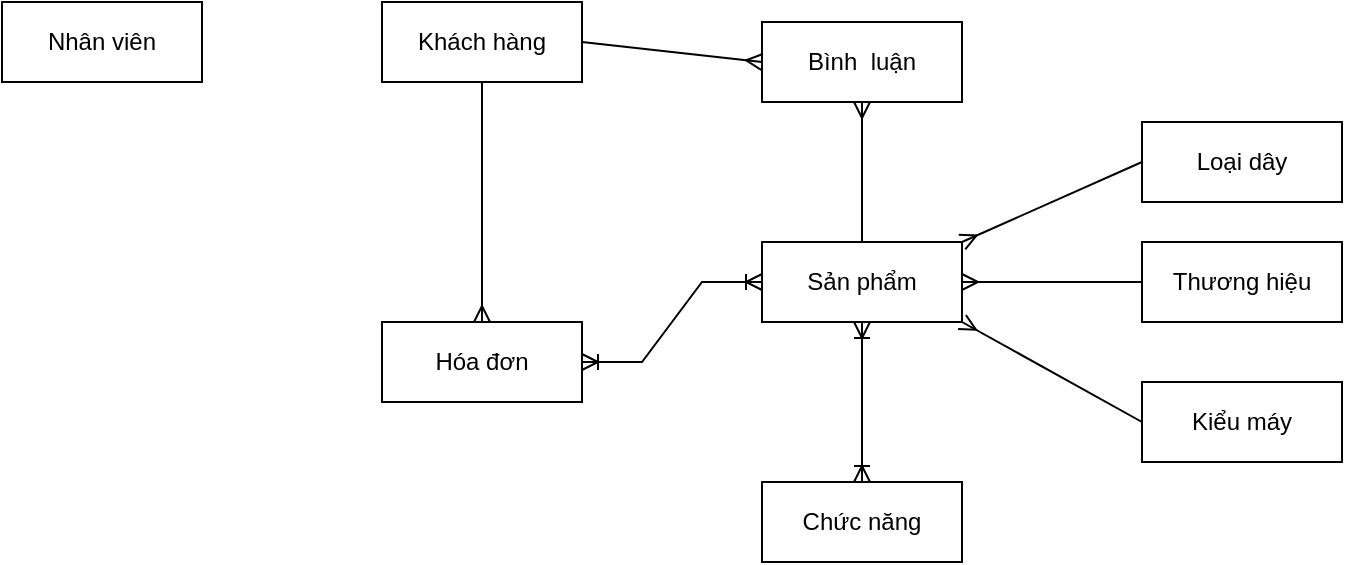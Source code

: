 <mxfile version="16.1.0" type="device"><diagram id="xLlSVzLppZmJucrvvLEB" name="Page-1"><mxGraphModel dx="1038" dy="544" grid="1" gridSize="10" guides="1" tooltips="1" connect="1" arrows="1" fold="1" page="1" pageScale="1" pageWidth="827" pageHeight="1169" math="0" shadow="0"><root><mxCell id="0"/><mxCell id="1" parent="0"/><mxCell id="FE8-PGirElNPoVUwoftS-1" value="Nhân viên" style="whiteSpace=wrap;html=1;align=center;" parent="1" vertex="1"><mxGeometry x="50" y="160" width="100" height="40" as="geometry"/></mxCell><mxCell id="FE8-PGirElNPoVUwoftS-2" value="Khách hàng" style="whiteSpace=wrap;html=1;align=center;" parent="1" vertex="1"><mxGeometry x="240" y="160" width="100" height="40" as="geometry"/></mxCell><mxCell id="FE8-PGirElNPoVUwoftS-3" value="Chức năng" style="whiteSpace=wrap;html=1;align=center;" parent="1" vertex="1"><mxGeometry x="430" y="400" width="100" height="40" as="geometry"/></mxCell><mxCell id="FE8-PGirElNPoVUwoftS-4" value="Sản phẩm" style="whiteSpace=wrap;html=1;align=center;" parent="1" vertex="1"><mxGeometry x="430" y="280" width="100" height="40" as="geometry"/></mxCell><mxCell id="FE8-PGirElNPoVUwoftS-5" value="Hóa đơn" style="whiteSpace=wrap;html=1;align=center;" parent="1" vertex="1"><mxGeometry x="240" y="320" width="100" height="40" as="geometry"/></mxCell><mxCell id="FE8-PGirElNPoVUwoftS-6" value="" style="edgeStyle=entityRelationEdgeStyle;fontSize=12;html=1;endArrow=ERoneToMany;startArrow=ERoneToMany;rounded=0;entryX=0;entryY=0.5;entryDx=0;entryDy=0;exitX=1;exitY=0.5;exitDx=0;exitDy=0;" parent="1" source="FE8-PGirElNPoVUwoftS-5" target="FE8-PGirElNPoVUwoftS-4" edge="1"><mxGeometry width="100" height="100" relative="1" as="geometry"><mxPoint x="500" y="630" as="sourcePoint"/><mxPoint x="600" y="530" as="targetPoint"/></mxGeometry></mxCell><mxCell id="FE8-PGirElNPoVUwoftS-9" value="" style="fontSize=12;html=1;endArrow=ERmany;rounded=0;exitX=0.5;exitY=1;exitDx=0;exitDy=0;entryX=0.5;entryY=0;entryDx=0;entryDy=0;" parent="1" source="FE8-PGirElNPoVUwoftS-2" target="FE8-PGirElNPoVUwoftS-5" edge="1"><mxGeometry width="100" height="100" relative="1" as="geometry"><mxPoint x="700" y="370" as="sourcePoint"/><mxPoint x="414" y="480" as="targetPoint"/></mxGeometry></mxCell><mxCell id="eXKMOC40R1yK-0hwpRkt-1" value="Thương hiệu" style="whiteSpace=wrap;html=1;align=center;" parent="1" vertex="1"><mxGeometry x="620" y="280" width="100" height="40" as="geometry"/></mxCell><mxCell id="eXKMOC40R1yK-0hwpRkt-8" value="Bình&amp;nbsp; luận" style="whiteSpace=wrap;html=1;align=center;" parent="1" vertex="1"><mxGeometry x="430" y="170" width="100" height="40" as="geometry"/></mxCell><mxCell id="eXKMOC40R1yK-0hwpRkt-9" value="" style="fontSize=12;html=1;endArrow=ERmany;rounded=0;entryX=0.5;entryY=1;entryDx=0;entryDy=0;exitX=0.5;exitY=0;exitDx=0;exitDy=0;" parent="1" source="FE8-PGirElNPoVUwoftS-4" target="eXKMOC40R1yK-0hwpRkt-8" edge="1"><mxGeometry width="100" height="100" relative="1" as="geometry"><mxPoint x="340" y="470" as="sourcePoint"/><mxPoint x="440" y="370" as="targetPoint"/></mxGeometry></mxCell><mxCell id="eXKMOC40R1yK-0hwpRkt-10" value="" style="fontSize=12;html=1;endArrow=ERmany;rounded=0;entryX=0;entryY=0.5;entryDx=0;entryDy=0;exitX=1;exitY=0.5;exitDx=0;exitDy=0;" parent="1" source="FE8-PGirElNPoVUwoftS-2" target="eXKMOC40R1yK-0hwpRkt-8" edge="1"><mxGeometry width="100" height="100" relative="1" as="geometry"><mxPoint x="380" y="280" as="sourcePoint"/><mxPoint x="380" y="210" as="targetPoint"/></mxGeometry></mxCell><mxCell id="ZTzY9qUL05YMlSi4Bqkx-2" value="" style="fontSize=12;html=1;endArrow=ERmany;rounded=0;exitX=0;exitY=0.5;exitDx=0;exitDy=0;entryX=1;entryY=0.5;entryDx=0;entryDy=0;" parent="1" source="eXKMOC40R1yK-0hwpRkt-1" target="FE8-PGirElNPoVUwoftS-4" edge="1"><mxGeometry width="100" height="100" relative="1" as="geometry"><mxPoint x="490" y="410" as="sourcePoint"/><mxPoint x="530" y="300" as="targetPoint"/></mxGeometry></mxCell><mxCell id="ssRHJgm3zNFlpHkMzrwd-1" value="" style="fontSize=12;html=1;endArrow=ERoneToMany;startArrow=ERoneToMany;rounded=0;entryX=0.5;entryY=1;entryDx=0;entryDy=0;exitX=0.5;exitY=0;exitDx=0;exitDy=0;" parent="1" source="FE8-PGirElNPoVUwoftS-3" target="FE8-PGirElNPoVUwoftS-4" edge="1"><mxGeometry width="100" height="100" relative="1" as="geometry"><mxPoint x="350" y="450" as="sourcePoint"/><mxPoint x="450" y="350" as="targetPoint"/></mxGeometry></mxCell><mxCell id="WlaPLTyyPigru6VELir_-1" value="Loại dây" style="whiteSpace=wrap;html=1;align=center;" vertex="1" parent="1"><mxGeometry x="620" y="220" width="100" height="40" as="geometry"/></mxCell><mxCell id="WlaPLTyyPigru6VELir_-2" value="Kiểu máy" style="whiteSpace=wrap;html=1;align=center;" vertex="1" parent="1"><mxGeometry x="620" y="350" width="100" height="40" as="geometry"/></mxCell><mxCell id="WlaPLTyyPigru6VELir_-3" value="" style="fontSize=12;html=1;endArrow=ERmany;rounded=0;exitX=0;exitY=0.5;exitDx=0;exitDy=0;entryX=1;entryY=1;entryDx=0;entryDy=0;" edge="1" parent="1" source="WlaPLTyyPigru6VELir_-2" target="FE8-PGirElNPoVUwoftS-4"><mxGeometry width="100" height="100" relative="1" as="geometry"><mxPoint x="630" y="310" as="sourcePoint"/><mxPoint x="540" y="310" as="targetPoint"/></mxGeometry></mxCell><mxCell id="WlaPLTyyPigru6VELir_-4" value="" style="fontSize=12;html=1;endArrow=ERmany;rounded=0;exitX=0;exitY=0.5;exitDx=0;exitDy=0;entryX=1;entryY=0;entryDx=0;entryDy=0;" edge="1" parent="1" source="WlaPLTyyPigru6VELir_-1" target="FE8-PGirElNPoVUwoftS-4"><mxGeometry width="100" height="100" relative="1" as="geometry"><mxPoint x="640" y="320" as="sourcePoint"/><mxPoint x="530" y="300" as="targetPoint"/></mxGeometry></mxCell></root></mxGraphModel></diagram></mxfile>